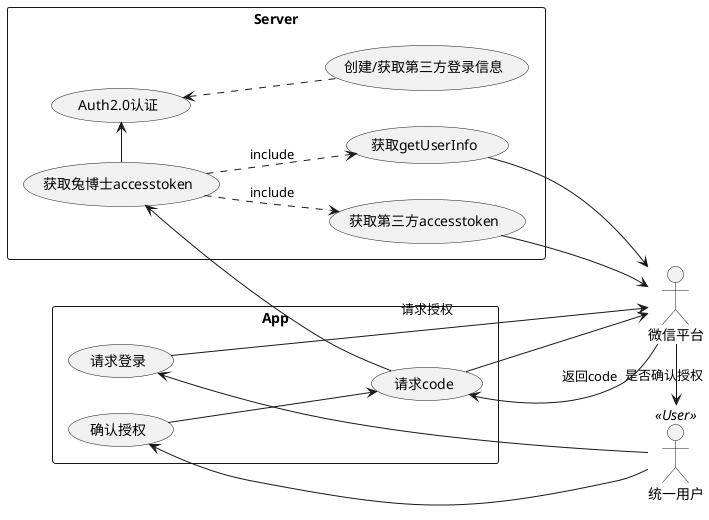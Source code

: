 @startuml
left to right direction
skinparam packageStyle rectangle

:统一用户: <<User>> as u
:微信平台: as 3rdparty



rectangle App{

(请求登录) <-u
(请求登录) --> (3rdparty):请求授权
(3rdparty)->u : 是否确认授权

(确认授权)<--u
(确认授权)-->(请求code)
(请求code)-->(3rdparty)
(请求code)<-(3rdparty):返回code
}
rectangle Server{
(获取兔博士accesstoken)<-(请求code)
(获取兔博士accesstoken)..>(获取第三方accesstoken) :include
(获取第三方accesstoken)-->(3rdparty)

(获取兔博士accesstoken)..>(获取getUserInfo) :include
(获取getUserInfo)-->(3rdparty)
(获取兔博士accesstoken)->(Auth2.0认证)

(Auth2.0认证)<..(创建/获取第三方登录信息)
}

@enduml